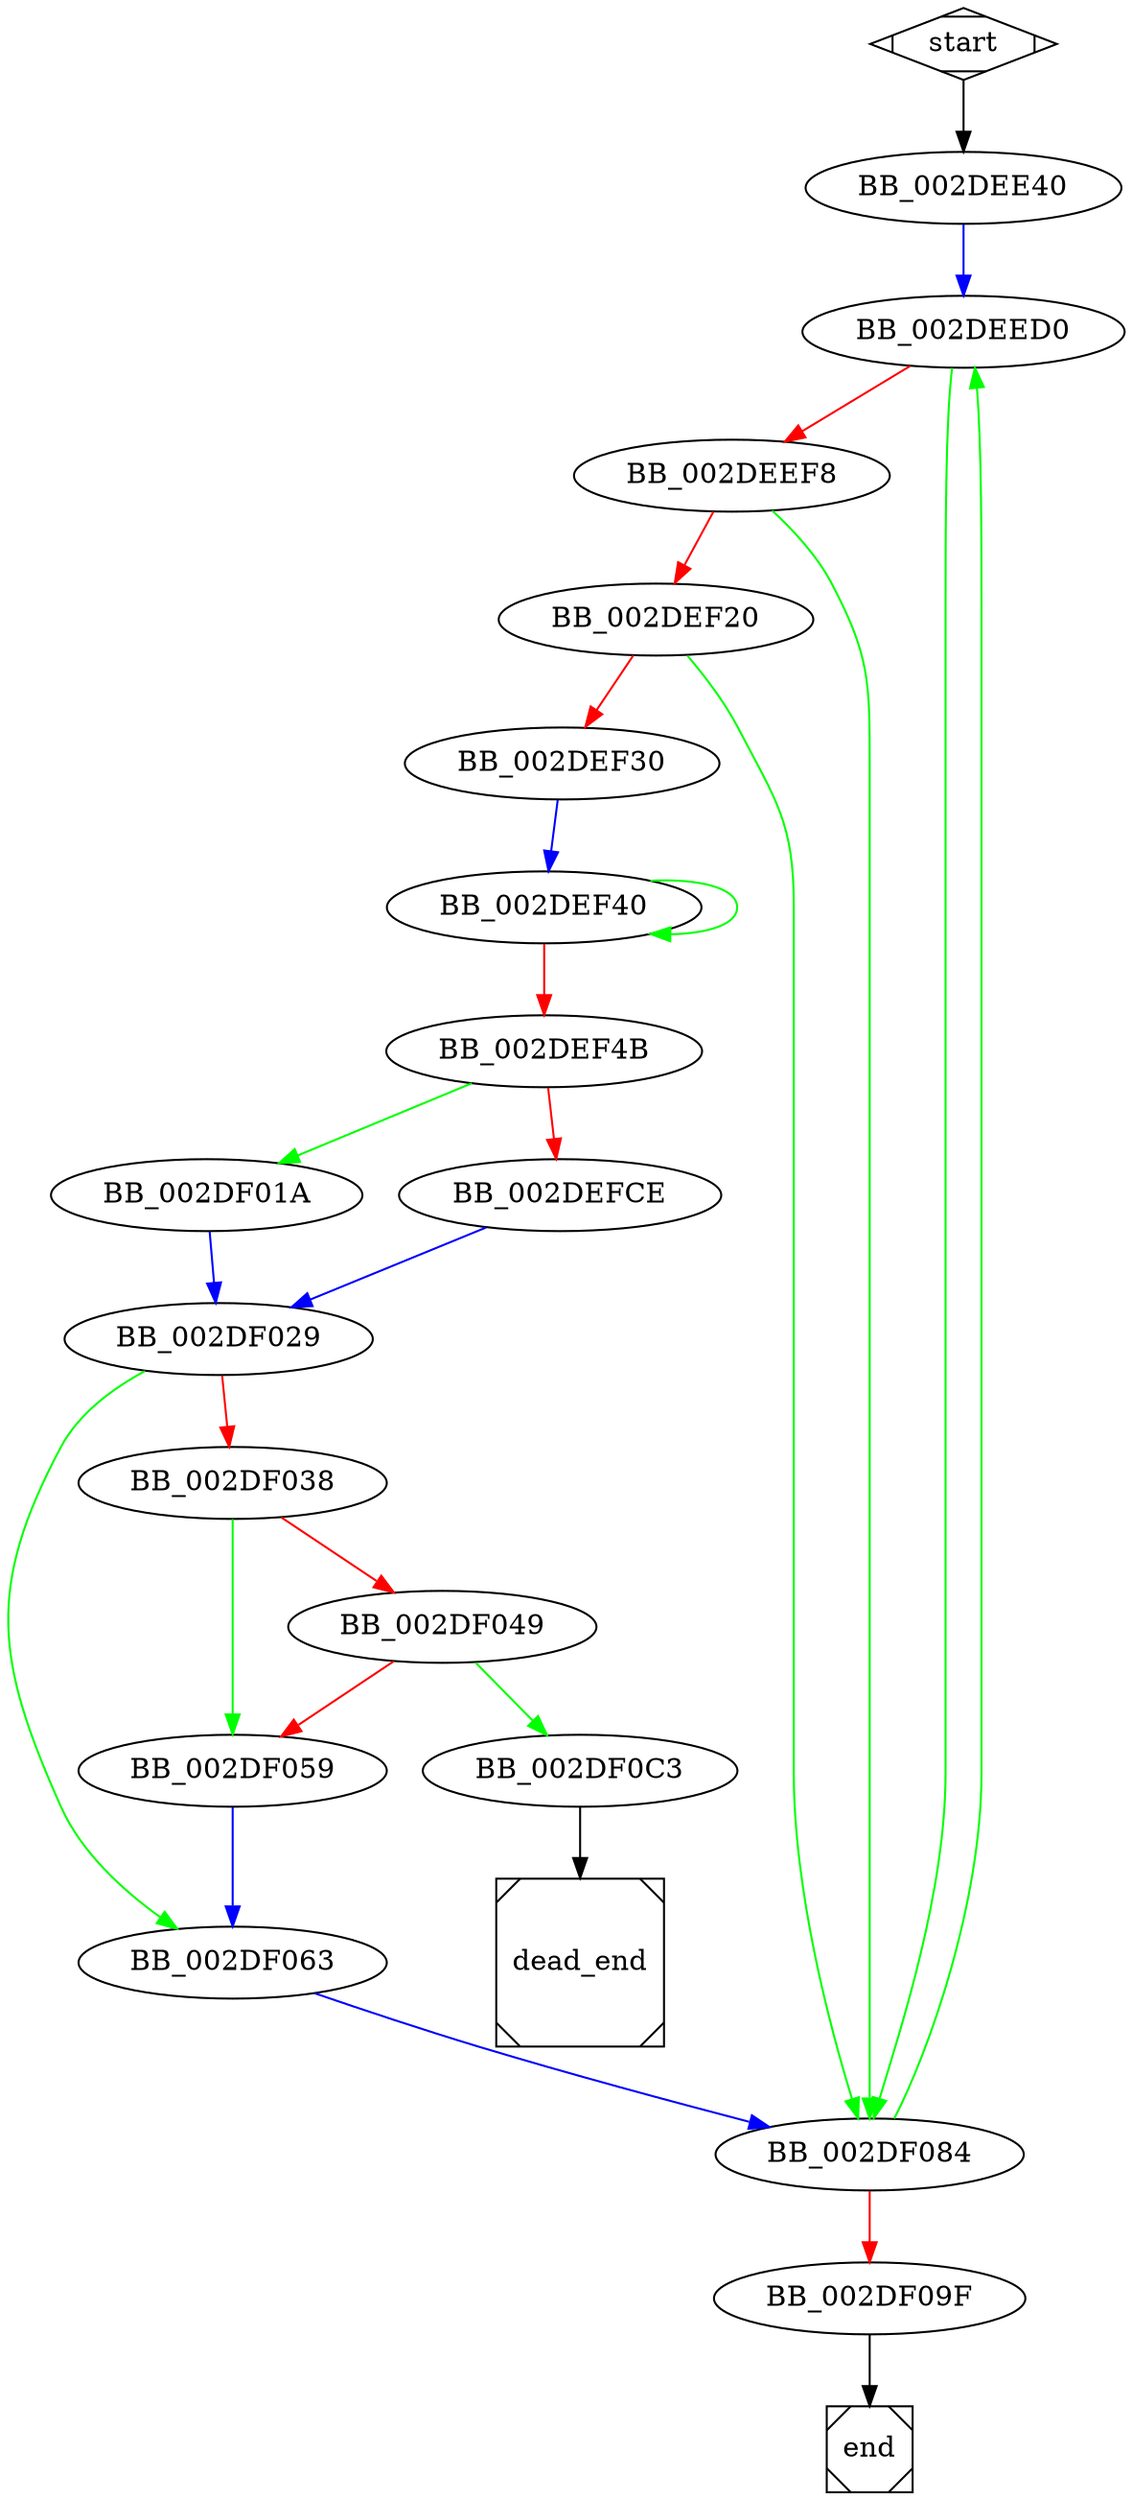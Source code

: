 digraph G {
  start -> BB_002DEE40;

  BB_002DEE40 -> BB_002DEED0 [color=blue];
  
  BB_002DEED0 -> BB_002DEEF8 [color=red];
  BB_002DEED0 -> BB_002DF084 [color=green];
  
  BB_002DEEF8 -> BB_002DEF20 [color=red];
  BB_002DEEF8 -> BB_002DF084 [color=green];
  
  BB_002DEF20 -> BB_002DEF30 [color=red];
  BB_002DEF20 -> BB_002DF084 [color=green];
  
  BB_002DEF30 -> BB_002DEF40 [color=blue];
  
  BB_002DEF40 -> BB_002DEF4B [color=red];
  BB_002DEF40 -> BB_002DEF40 [color=green];
  
  BB_002DEF4B -> BB_002DEFCE [color=red];
  BB_002DEF4B -> BB_002DF01A [color=green];
  
  BB_002DEFCE -> BB_002DF029 [color=blue];
  
  BB_002DF01A -> BB_002DF029 [color=blue];
  
  BB_002DF029 -> BB_002DF038 [color=red];
  BB_002DF029 -> BB_002DF063 [color=green];
  
  BB_002DF038 -> BB_002DF049 [color=red];
  BB_002DF038 -> BB_002DF059 [color=green];
  
  BB_002DF049 -> BB_002DF059 [color=red];
  BB_002DF049 -> BB_002DF0C3 [color=green];
  
  BB_002DF059 -> BB_002DF063 [color=blue];
  
  BB_002DF063 -> BB_002DF084 [color=blue];
  
  BB_002DF084 -> BB_002DF09F [color=red];
  BB_002DF084 -> BB_002DEED0 [color=green];
  
  BB_002DF09F -> end;
  
  BB_002DF0C3 -> dead_end;

  start [shape=Mdiamond];
  end [shape=Msquare];
  dead_end [shape=Msquare];
}
